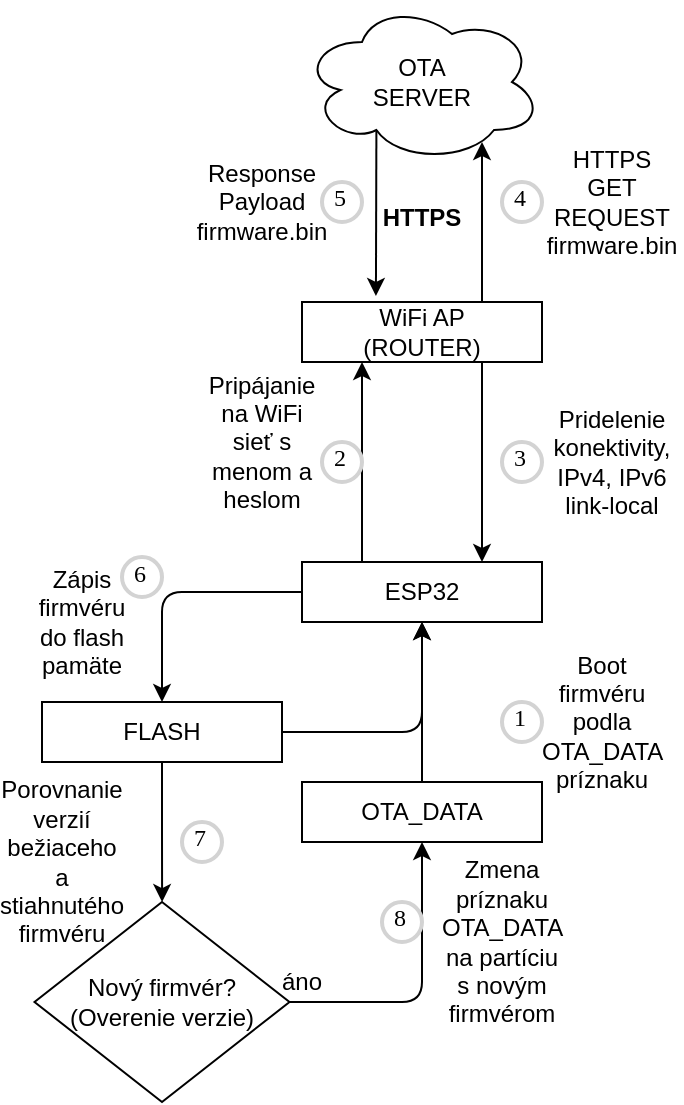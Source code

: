 <mxfile version="14.5.3" type="device"><diagram id="Dn3SSyyOEkd5y7xu--xf" name="Page-1"><mxGraphModel dx="1102" dy="582" grid="1" gridSize="10" guides="1" tooltips="1" connect="1" arrows="1" fold="1" page="1" pageScale="1" pageWidth="827" pageHeight="1169" math="0" shadow="0"><root><mxCell id="0"/><mxCell id="1" parent="0"/><mxCell id="ZjQR32Xzxj4R5JP4SFIz-6" value="" style="edgeStyle=orthogonalEdgeStyle;rounded=0;orthogonalLoop=1;jettySize=auto;html=1;entryX=0.25;entryY=1;entryDx=0;entryDy=0;exitX=0.25;exitY=0;exitDx=0;exitDy=0;" parent="1" source="ZjQR32Xzxj4R5JP4SFIz-1" target="ZjQR32Xzxj4R5JP4SFIz-2" edge="1"><mxGeometry relative="1" as="geometry"><mxPoint x="250" y="200" as="targetPoint"/></mxGeometry></mxCell><mxCell id="ZjQR32Xzxj4R5JP4SFIz-1" value="ESP32" style="rounded=0;whiteSpace=wrap;html=1;" parent="1" vertex="1"><mxGeometry x="190" y="280" width="120" height="30" as="geometry"/></mxCell><mxCell id="ZjQR32Xzxj4R5JP4SFIz-10" value="OTA_DATA" style="rounded=0;whiteSpace=wrap;html=1;" parent="1" vertex="1"><mxGeometry x="190" y="390" width="120" height="30" as="geometry"/></mxCell><mxCell id="ZjQR32Xzxj4R5JP4SFIz-2" value="WiFi AP&lt;br&gt;(ROUTER)" style="rounded=0;whiteSpace=wrap;html=1;" parent="1" vertex="1"><mxGeometry x="190" y="150" width="120" height="30" as="geometry"/></mxCell><mxCell id="ZjQR32Xzxj4R5JP4SFIz-4" value="OTA&lt;br&gt;SERVER" style="ellipse;shape=cloud;whiteSpace=wrap;html=1;" parent="1" vertex="1"><mxGeometry x="190" width="120" height="80" as="geometry"/></mxCell><mxCell id="ZjQR32Xzxj4R5JP4SFIz-9" value="" style="endArrow=classic;html=1;exitX=0.75;exitY=1;exitDx=0;exitDy=0;entryX=0.75;entryY=0;entryDx=0;entryDy=0;" parent="1" source="ZjQR32Xzxj4R5JP4SFIz-2" target="ZjQR32Xzxj4R5JP4SFIz-1" edge="1"><mxGeometry width="50" height="50" relative="1" as="geometry"><mxPoint x="390" y="330" as="sourcePoint"/><mxPoint x="440" y="280" as="targetPoint"/></mxGeometry></mxCell><mxCell id="ZjQR32Xzxj4R5JP4SFIz-16" value="Nový firmvér?&lt;br&gt;(Overenie verzie)" style="rhombus;whiteSpace=wrap;html=1;" parent="1" vertex="1"><mxGeometry x="56.25" y="450" width="127.5" height="100" as="geometry"/></mxCell><mxCell id="ZjQR32Xzxj4R5JP4SFIz-24" value="" style="endArrow=classic;html=1;entryX=0.5;entryY=1;entryDx=0;entryDy=0;exitX=1;exitY=0.5;exitDx=0;exitDy=0;" parent="1" source="l6RkMTUxj-4c4uF2gIx5-10" target="ZjQR32Xzxj4R5JP4SFIz-1" edge="1"><mxGeometry width="50" height="50" relative="1" as="geometry"><mxPoint x="170" y="300" as="sourcePoint"/><mxPoint x="220" y="250" as="targetPoint"/><Array as="points"><mxPoint x="250" y="365"/></Array></mxGeometry></mxCell><mxCell id="ZjQR32Xzxj4R5JP4SFIz-25" value="1" style="ellipse;whiteSpace=wrap;html=1;aspect=fixed;strokeWidth=2;fontFamily=Tahoma;spacingBottom=4;spacingRight=2;strokeColor=#d3d3d3;" parent="1" vertex="1"><mxGeometry x="290" y="350" width="20" height="20" as="geometry"/></mxCell><mxCell id="ZjQR32Xzxj4R5JP4SFIz-26" value="2" style="ellipse;whiteSpace=wrap;html=1;aspect=fixed;strokeWidth=2;fontFamily=Tahoma;spacingBottom=4;spacingRight=2;strokeColor=#d3d3d3;" parent="1" vertex="1"><mxGeometry x="200" y="220" width="20" height="20" as="geometry"/></mxCell><mxCell id="ZjQR32Xzxj4R5JP4SFIz-27" value="3" style="ellipse;whiteSpace=wrap;html=1;aspect=fixed;strokeWidth=2;fontFamily=Tahoma;spacingBottom=4;spacingRight=2;strokeColor=#d3d3d3;" parent="1" vertex="1"><mxGeometry x="290" y="220" width="20" height="20" as="geometry"/></mxCell><mxCell id="ZjQR32Xzxj4R5JP4SFIz-28" value="4" style="ellipse;whiteSpace=wrap;html=1;aspect=fixed;strokeWidth=2;fontFamily=Tahoma;spacingBottom=4;spacingRight=2;strokeColor=#d3d3d3;" parent="1" vertex="1"><mxGeometry x="290" y="90" width="20" height="20" as="geometry"/></mxCell><mxCell id="ZjQR32Xzxj4R5JP4SFIz-29" value="5" style="ellipse;whiteSpace=wrap;html=1;aspect=fixed;strokeWidth=2;fontFamily=Tahoma;spacingBottom=4;spacingRight=2;strokeColor=#d3d3d3;" parent="1" vertex="1"><mxGeometry x="200" y="90" width="20" height="20" as="geometry"/></mxCell><mxCell id="ZjQR32Xzxj4R5JP4SFIz-32" value="6" style="ellipse;whiteSpace=wrap;html=1;aspect=fixed;strokeWidth=2;fontFamily=Tahoma;spacingBottom=4;spacingRight=2;strokeColor=#d3d3d3;" parent="1" vertex="1"><mxGeometry x="100" y="277.5" width="20" height="20" as="geometry"/></mxCell><mxCell id="ZjQR32Xzxj4R5JP4SFIz-33" value="7" style="ellipse;whiteSpace=wrap;html=1;aspect=fixed;strokeWidth=2;fontFamily=Tahoma;spacingBottom=4;spacingRight=2;strokeColor=#d3d3d3;" parent="1" vertex="1"><mxGeometry x="130" y="410" width="20" height="20" as="geometry"/></mxCell><mxCell id="l6RkMTUxj-4c4uF2gIx5-1" value="&lt;font&gt;&lt;br&gt;&lt;b&gt;&lt;font style=&quot;font-size: 12px&quot;&gt;HTTPS&lt;/font&gt;&lt;/b&gt;&lt;/font&gt;" style="text;html=1;strokeColor=none;fillColor=none;align=center;verticalAlign=middle;whiteSpace=wrap;rounded=0;" vertex="1" parent="1"><mxGeometry x="230" y="90" width="40" height="20" as="geometry"/></mxCell><mxCell id="l6RkMTUxj-4c4uF2gIx5-2" value="" style="endArrow=classic;html=1;exitX=0.75;exitY=0;exitDx=0;exitDy=0;" edge="1" parent="1" source="ZjQR32Xzxj4R5JP4SFIz-2"><mxGeometry width="50" height="50" relative="1" as="geometry"><mxPoint x="320" y="190" as="sourcePoint"/><mxPoint x="280" y="70" as="targetPoint"/></mxGeometry></mxCell><mxCell id="l6RkMTUxj-4c4uF2gIx5-3" value="" style="endArrow=classic;html=1;exitX=0.31;exitY=0.8;exitDx=0;exitDy=0;exitPerimeter=0;entryX=0.308;entryY=-0.1;entryDx=0;entryDy=0;entryPerimeter=0;" edge="1" parent="1" source="ZjQR32Xzxj4R5JP4SFIz-4" target="ZjQR32Xzxj4R5JP4SFIz-2"><mxGeometry width="50" height="50" relative="1" as="geometry"><mxPoint x="320" y="190" as="sourcePoint"/><mxPoint x="370" y="140" as="targetPoint"/></mxGeometry></mxCell><mxCell id="l6RkMTUxj-4c4uF2gIx5-5" value="Boot firmvéru&lt;br&gt;podla OTA_DATA príznaku" style="text;html=1;strokeColor=none;fillColor=none;align=center;verticalAlign=middle;whiteSpace=wrap;rounded=0;" vertex="1" parent="1"><mxGeometry x="320" y="350" width="40" height="20" as="geometry"/></mxCell><mxCell id="l6RkMTUxj-4c4uF2gIx5-6" value="Pripájanie na WiFi sieť s menom a heslom" style="text;html=1;strokeColor=none;fillColor=none;align=center;verticalAlign=middle;whiteSpace=wrap;rounded=0;" vertex="1" parent="1"><mxGeometry x="150" y="210" width="40" height="20" as="geometry"/></mxCell><mxCell id="l6RkMTUxj-4c4uF2gIx5-7" value="Pridelenie konektivity, IPv4, IPv6 link-local" style="text;html=1;strokeColor=none;fillColor=none;align=center;verticalAlign=middle;whiteSpace=wrap;rounded=0;" vertex="1" parent="1"><mxGeometry x="310" y="220" width="70" height="20" as="geometry"/></mxCell><mxCell id="l6RkMTUxj-4c4uF2gIx5-8" value="HTTPS&lt;br&gt;GET REQUEST&lt;br&gt;firmware.bin" style="text;html=1;strokeColor=none;fillColor=none;align=center;verticalAlign=middle;whiteSpace=wrap;rounded=0;" vertex="1" parent="1"><mxGeometry x="325" y="90" width="40" height="20" as="geometry"/></mxCell><mxCell id="l6RkMTUxj-4c4uF2gIx5-9" value="Response&lt;br&gt;Payload firmware.bin" style="text;html=1;strokeColor=none;fillColor=none;align=center;verticalAlign=middle;whiteSpace=wrap;rounded=0;" vertex="1" parent="1"><mxGeometry x="150" y="90" width="40" height="20" as="geometry"/></mxCell><mxCell id="l6RkMTUxj-4c4uF2gIx5-16" value="" style="edgeStyle=orthogonalEdgeStyle;rounded=0;orthogonalLoop=1;jettySize=auto;html=1;" edge="1" parent="1" source="l6RkMTUxj-4c4uF2gIx5-10" target="ZjQR32Xzxj4R5JP4SFIz-16"><mxGeometry relative="1" as="geometry"/></mxCell><mxCell id="l6RkMTUxj-4c4uF2gIx5-10" value="FLASH" style="rounded=0;whiteSpace=wrap;html=1;" vertex="1" parent="1"><mxGeometry x="60" y="350" width="120" height="30" as="geometry"/></mxCell><mxCell id="l6RkMTUxj-4c4uF2gIx5-11" value="" style="endArrow=classic;html=1;exitX=0.5;exitY=0;exitDx=0;exitDy=0;entryX=0.5;entryY=1;entryDx=0;entryDy=0;" edge="1" parent="1" source="ZjQR32Xzxj4R5JP4SFIz-10" target="ZjQR32Xzxj4R5JP4SFIz-1"><mxGeometry width="50" height="50" relative="1" as="geometry"><mxPoint x="150" y="330" as="sourcePoint"/><mxPoint x="200" y="280" as="targetPoint"/></mxGeometry></mxCell><mxCell id="l6RkMTUxj-4c4uF2gIx5-12" value="" style="endArrow=classic;html=1;entryX=0.5;entryY=0;entryDx=0;entryDy=0;exitX=0;exitY=0.5;exitDx=0;exitDy=0;" edge="1" parent="1" source="ZjQR32Xzxj4R5JP4SFIz-1" target="l6RkMTUxj-4c4uF2gIx5-10"><mxGeometry width="50" height="50" relative="1" as="geometry"><mxPoint x="150" y="330" as="sourcePoint"/><mxPoint x="200" y="280" as="targetPoint"/><Array as="points"><mxPoint x="120" y="295"/></Array></mxGeometry></mxCell><mxCell id="l6RkMTUxj-4c4uF2gIx5-13" value="Zápis firmvéru do flash pamäte" style="text;html=1;strokeColor=none;fillColor=none;align=center;verticalAlign=middle;whiteSpace=wrap;rounded=0;" vertex="1" parent="1"><mxGeometry x="60" y="300" width="40" height="20" as="geometry"/></mxCell><mxCell id="l6RkMTUxj-4c4uF2gIx5-15" value="" style="endArrow=classic;html=1;exitX=1;exitY=0.5;exitDx=0;exitDy=0;entryX=0.5;entryY=1;entryDx=0;entryDy=0;" edge="1" parent="1" source="ZjQR32Xzxj4R5JP4SFIz-16" target="ZjQR32Xzxj4R5JP4SFIz-10"><mxGeometry width="50" height="50" relative="1" as="geometry"><mxPoint x="230" y="430" as="sourcePoint"/><mxPoint x="250" y="420" as="targetPoint"/><Array as="points"><mxPoint x="250" y="500"/></Array></mxGeometry></mxCell><mxCell id="l6RkMTUxj-4c4uF2gIx5-17" value="Porovnanie verzií bežiaceho a stiahnutého firmvéru" style="text;html=1;strokeColor=none;fillColor=none;align=center;verticalAlign=middle;whiteSpace=wrap;rounded=0;" vertex="1" parent="1"><mxGeometry x="50" y="420" width="40" height="20" as="geometry"/></mxCell><mxCell id="l6RkMTUxj-4c4uF2gIx5-19" value="8" style="ellipse;whiteSpace=wrap;html=1;aspect=fixed;strokeWidth=2;fontFamily=Tahoma;spacingBottom=4;spacingRight=2;strokeColor=#d3d3d3;" vertex="1" parent="1"><mxGeometry x="230" y="450" width="20" height="20" as="geometry"/></mxCell><mxCell id="l6RkMTUxj-4c4uF2gIx5-20" value="áno" style="text;html=1;strokeColor=none;fillColor=none;align=center;verticalAlign=middle;whiteSpace=wrap;rounded=0;" vertex="1" parent="1"><mxGeometry x="170" y="480" width="40" height="20" as="geometry"/></mxCell><mxCell id="l6RkMTUxj-4c4uF2gIx5-22" value="Zmena príznaku OTA_DATA na partíciu s novým firmvérom" style="text;html=1;strokeColor=none;fillColor=none;align=center;verticalAlign=middle;whiteSpace=wrap;rounded=0;" vertex="1" parent="1"><mxGeometry x="270" y="460" width="40" height="20" as="geometry"/></mxCell></root></mxGraphModel></diagram></mxfile>